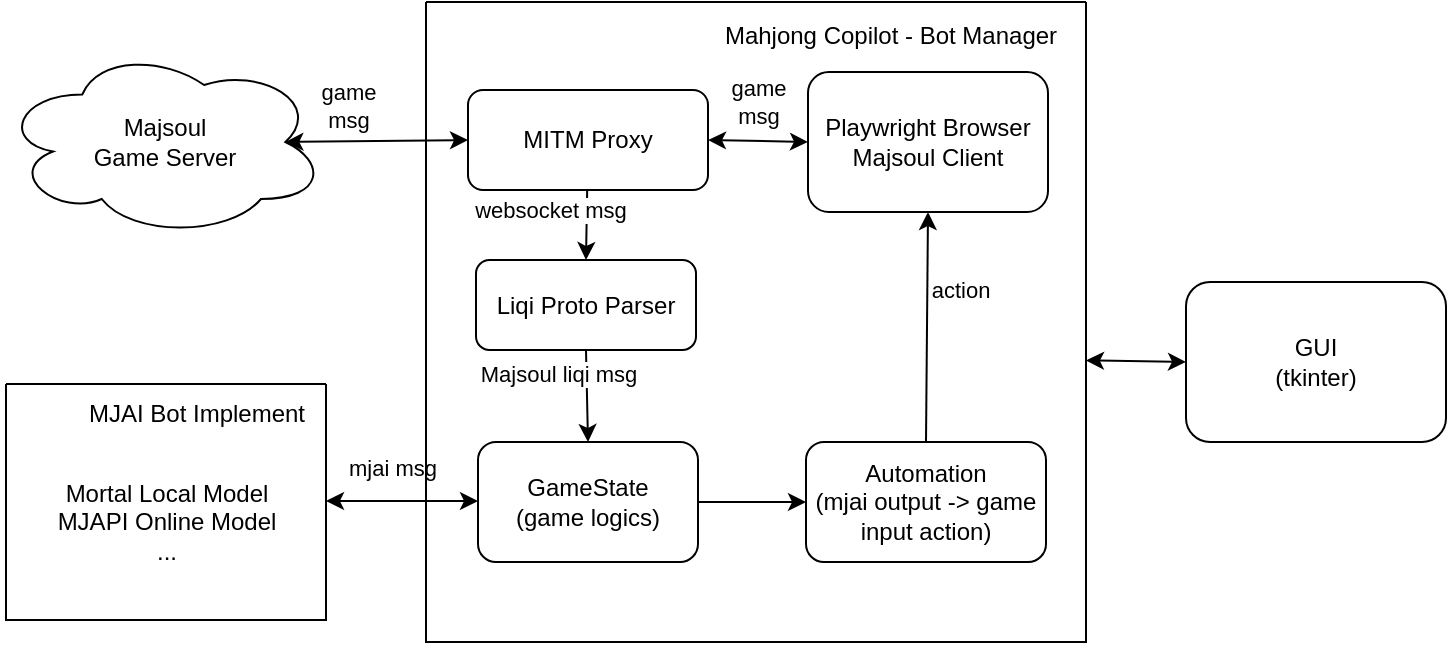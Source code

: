 <mxfile>
    <diagram id="_koei3eWDU1PvnlzhrJU" name="Page-1">
        <mxGraphModel dx="4470" dy="2290" grid="1" gridSize="10" guides="1" tooltips="1" connect="1" arrows="1" fold="1" page="1" pageScale="1" pageWidth="850" pageHeight="1100" math="0" shadow="0">
            <root>
                <mxCell id="0"/>
                <mxCell id="1" parent="0"/>
                <mxCell id="7" value="" style="endArrow=classic;startArrow=classic;html=1;entryX=0.875;entryY=0.5;entryDx=0;entryDy=0;exitX=0;exitY=0.5;exitDx=0;exitDy=0;entryPerimeter=0;" parent="1" source="3" target="56" edge="1">
                    <mxGeometry width="50" height="50" relative="1" as="geometry">
                        <mxPoint x="300" y="280" as="sourcePoint"/>
                        <mxPoint x="250" y="205" as="targetPoint"/>
                    </mxGeometry>
                </mxCell>
                <mxCell id="74" value="game&lt;br&gt;msg" style="edgeLabel;html=1;align=center;verticalAlign=middle;resizable=0;points=[];" parent="7" vertex="1" connectable="0">
                    <mxGeometry x="0.475" y="-1" relative="1" as="geometry">
                        <mxPoint x="7" y="-17" as="offset"/>
                    </mxGeometry>
                </mxCell>
                <mxCell id="25" value="GUI&lt;br&gt;(tkinter)" style="rounded=1;whiteSpace=wrap;html=1;" parent="1" vertex="1">
                    <mxGeometry x="620" y="280" width="130" height="80" as="geometry"/>
                </mxCell>
                <mxCell id="26" value="" style="endArrow=classic;startArrow=classic;html=1;entryX=0;entryY=0.5;entryDx=0;entryDy=0;exitX=1;exitY=0.56;exitDx=0;exitDy=0;exitPerimeter=0;" parent="1" source="54" target="25" edge="1">
                    <mxGeometry width="50" height="50" relative="1" as="geometry">
                        <mxPoint x="490" y="325" as="sourcePoint"/>
                        <mxPoint x="460" y="260" as="targetPoint"/>
                    </mxGeometry>
                </mxCell>
                <mxCell id="48" value="" style="endArrow=classic;startArrow=classic;html=1;entryX=0;entryY=0.5;entryDx=0;entryDy=0;exitX=1;exitY=0.5;exitDx=0;exitDy=0;" parent="1" edge="1">
                    <mxGeometry width="50" height="50" relative="1" as="geometry">
                        <mxPoint x="190" y="389.5" as="sourcePoint"/>
                        <mxPoint x="266" y="389.5" as="targetPoint"/>
                    </mxGeometry>
                </mxCell>
                <mxCell id="49" value="mjai msg" style="edgeLabel;html=1;align=center;verticalAlign=middle;resizable=0;points=[];" parent="48" vertex="1" connectable="0">
                    <mxGeometry x="0.184" y="2" relative="1" as="geometry">
                        <mxPoint x="-12" y="-15" as="offset"/>
                    </mxGeometry>
                </mxCell>
                <mxCell id="50" value="" style="swimlane;startSize=0;" parent="1" vertex="1">
                    <mxGeometry x="30" y="331" width="160" height="118" as="geometry">
                        <mxRectangle x="40" y="360" width="50" height="40" as="alternateBounds"/>
                    </mxGeometry>
                </mxCell>
                <mxCell id="52" value="MJAI Bot Implement" style="text;html=1;align=center;verticalAlign=middle;resizable=0;points=[];autosize=1;strokeColor=none;fillColor=none;" parent="50" vertex="1">
                    <mxGeometry x="30" width="130" height="30" as="geometry"/>
                </mxCell>
                <mxCell id="72" value="Mortal Local Model&lt;br&gt;MJAPI Online Model&lt;br&gt;..." style="text;html=1;align=center;verticalAlign=middle;resizable=0;points=[];autosize=1;strokeColor=none;fillColor=none;" parent="50" vertex="1">
                    <mxGeometry x="15" y="39" width="130" height="60" as="geometry"/>
                </mxCell>
                <mxCell id="54" value="" style="swimlane;startSize=0;" parent="1" vertex="1">
                    <mxGeometry x="240" y="140" width="330" height="320" as="geometry">
                        <mxRectangle x="230" y="260" width="50" height="40" as="alternateBounds"/>
                    </mxGeometry>
                </mxCell>
                <mxCell id="70" style="edgeStyle=none;html=1;exitX=1;exitY=0.5;exitDx=0;exitDy=0;entryX=0;entryY=0.5;entryDx=0;entryDy=0;" parent="54" source="46" target="69" edge="1">
                    <mxGeometry relative="1" as="geometry"/>
                </mxCell>
                <mxCell id="46" value="GameState&lt;br&gt;(game logics)" style="rounded=1;whiteSpace=wrap;html=1;" parent="54" vertex="1">
                    <mxGeometry x="26" y="220" width="110" height="60" as="geometry"/>
                </mxCell>
                <mxCell id="9" value="Liqi Proto Parser" style="rounded=1;whiteSpace=wrap;html=1;" parent="54" vertex="1">
                    <mxGeometry x="25" y="129" width="110" height="45" as="geometry"/>
                </mxCell>
                <mxCell id="13" value="" style="endArrow=classic;html=1;entryX=0.5;entryY=0;entryDx=0;entryDy=0;exitX=0.5;exitY=1;exitDx=0;exitDy=0;" parent="54" source="9" target="46" edge="1">
                    <mxGeometry width="50" height="50" relative="1" as="geometry">
                        <mxPoint x="31" y="-100" as="sourcePoint"/>
                        <mxPoint x="81" y="-150" as="targetPoint"/>
                    </mxGeometry>
                </mxCell>
                <mxCell id="14" value="Majsoul liqi msg" style="edgeLabel;html=1;align=center;verticalAlign=middle;resizable=0;points=[];" parent="13" vertex="1" connectable="0">
                    <mxGeometry x="-0.459" relative="1" as="geometry">
                        <mxPoint x="-15" y="-1" as="offset"/>
                    </mxGeometry>
                </mxCell>
                <mxCell id="55" value="Mahjong Copilot - Bot Manager" style="text;html=1;align=center;verticalAlign=middle;resizable=0;points=[];autosize=1;strokeColor=none;fillColor=none;" parent="54" vertex="1">
                    <mxGeometry x="137" y="2" width="190" height="30" as="geometry"/>
                </mxCell>
                <mxCell id="69" value="Automation&lt;br&gt;(mjai output -&amp;gt; game input action)" style="rounded=1;whiteSpace=wrap;html=1;" parent="54" vertex="1">
                    <mxGeometry x="190" y="220" width="120" height="60" as="geometry"/>
                </mxCell>
                <mxCell id="3" value="MITM Proxy" style="rounded=1;whiteSpace=wrap;html=1;arcSize=15;" parent="54" vertex="1">
                    <mxGeometry x="21" y="44" width="120" height="50" as="geometry"/>
                </mxCell>
                <mxCell id="33" style="edgeStyle=none;html=1;entryX=0.5;entryY=0;entryDx=0;entryDy=0;" parent="54" source="3" target="9" edge="1">
                    <mxGeometry relative="1" as="geometry"/>
                </mxCell>
                <mxCell id="34" value="websocket msg" style="edgeLabel;html=1;align=center;verticalAlign=middle;resizable=0;points=[];" parent="33" vertex="1" connectable="0">
                    <mxGeometry x="-0.653" y="-1" relative="1" as="geometry">
                        <mxPoint x="-18" y="4" as="offset"/>
                    </mxGeometry>
                </mxCell>
                <mxCell id="2" value="Playwright Browser&lt;br&gt;Majsoul Client" style="rounded=1;whiteSpace=wrap;html=1;" parent="54" vertex="1">
                    <mxGeometry x="191" y="35" width="120" height="70" as="geometry"/>
                </mxCell>
                <mxCell id="4" value="" style="endArrow=classic;startArrow=classic;html=1;entryX=0;entryY=0.5;entryDx=0;entryDy=0;exitX=1;exitY=0.5;exitDx=0;exitDy=0;" parent="54" source="3" target="2" edge="1">
                    <mxGeometry width="50" height="50" relative="1" as="geometry">
                        <mxPoint x="221" y="60" as="sourcePoint"/>
                        <mxPoint x="213.32" y="53.53" as="targetPoint"/>
                    </mxGeometry>
                </mxCell>
                <mxCell id="5" value="game&lt;br&gt;msg" style="edgeLabel;html=1;align=center;verticalAlign=middle;resizable=0;points=[];" parent="4" vertex="1" connectable="0">
                    <mxGeometry x="-0.294" y="-2" relative="1" as="geometry">
                        <mxPoint x="7" y="-22" as="offset"/>
                    </mxGeometry>
                </mxCell>
                <mxCell id="21" value="" style="endArrow=classic;html=1;entryX=0.5;entryY=1;entryDx=0;entryDy=0;exitX=0.5;exitY=0;exitDx=0;exitDy=0;" parent="54" source="69" target="2" edge="1">
                    <mxGeometry width="50" height="50" relative="1" as="geometry">
                        <mxPoint x="251" as="sourcePoint"/>
                        <mxPoint x="221" y="125" as="targetPoint"/>
                    </mxGeometry>
                </mxCell>
                <mxCell id="24" value="action" style="edgeLabel;html=1;align=center;verticalAlign=middle;resizable=0;points=[];" parent="21" vertex="1" connectable="0">
                    <mxGeometry x="0.37" relative="1" as="geometry">
                        <mxPoint x="16" y="3" as="offset"/>
                    </mxGeometry>
                </mxCell>
                <mxCell id="56" value="Majsoul&lt;br&gt;Game Server" style="ellipse;shape=cloud;whiteSpace=wrap;html=1;" parent="1" vertex="1">
                    <mxGeometry x="27.5" y="162.5" width="162.5" height="95" as="geometry"/>
                </mxCell>
            </root>
        </mxGraphModel>
    </diagram>
</mxfile>